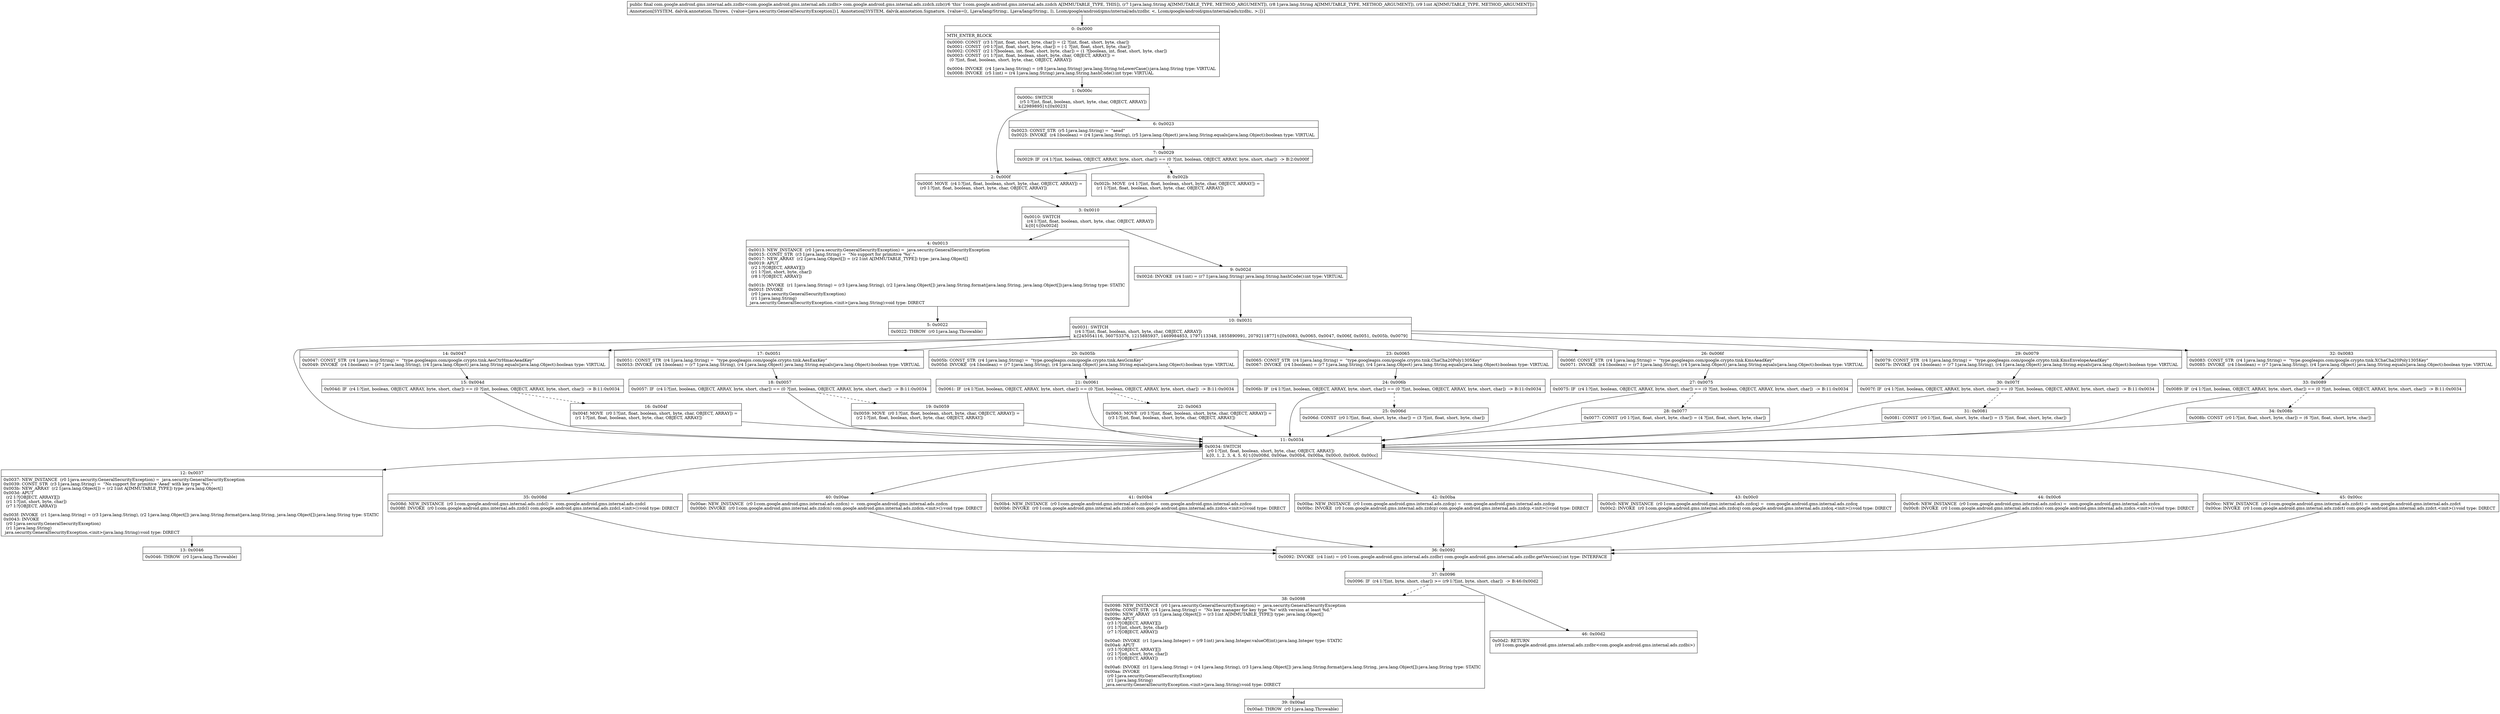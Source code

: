 digraph "CFG forcom.google.android.gms.internal.ads.zzdch.zzb(Ljava\/lang\/String;Ljava\/lang\/String;I)Lcom\/google\/android\/gms\/internal\/ads\/zzdbr;" {
Node_0 [shape=record,label="{0\:\ 0x0000|MTH_ENTER_BLOCK\l|0x0000: CONST  (r3 I:?[int, float, short, byte, char]) = (2 ?[int, float, short, byte, char]) \l0x0001: CONST  (r0 I:?[int, float, short, byte, char]) = (\-1 ?[int, float, short, byte, char]) \l0x0002: CONST  (r2 I:?[boolean, int, float, short, byte, char]) = (1 ?[boolean, int, float, short, byte, char]) \l0x0003: CONST  (r1 I:?[int, float, boolean, short, byte, char, OBJECT, ARRAY]) = \l  (0 ?[int, float, boolean, short, byte, char, OBJECT, ARRAY])\l \l0x0004: INVOKE  (r4 I:java.lang.String) = (r8 I:java.lang.String) java.lang.String.toLowerCase():java.lang.String type: VIRTUAL \l0x0008: INVOKE  (r5 I:int) = (r4 I:java.lang.String) java.lang.String.hashCode():int type: VIRTUAL \l}"];
Node_1 [shape=record,label="{1\:\ 0x000c|0x000c: SWITCH  \l  (r5 I:?[int, float, boolean, short, byte, char, OBJECT, ARRAY])\l k:[2989895] t:[0x0023] \l}"];
Node_2 [shape=record,label="{2\:\ 0x000f|0x000f: MOVE  (r4 I:?[int, float, boolean, short, byte, char, OBJECT, ARRAY]) = \l  (r0 I:?[int, float, boolean, short, byte, char, OBJECT, ARRAY])\l \l}"];
Node_3 [shape=record,label="{3\:\ 0x0010|0x0010: SWITCH  \l  (r4 I:?[int, float, boolean, short, byte, char, OBJECT, ARRAY])\l k:[0] t:[0x002d] \l}"];
Node_4 [shape=record,label="{4\:\ 0x0013|0x0013: NEW_INSTANCE  (r0 I:java.security.GeneralSecurityException) =  java.security.GeneralSecurityException \l0x0015: CONST_STR  (r3 I:java.lang.String) =  \"No support for primitive '%s'.\" \l0x0017: NEW_ARRAY  (r2 I:java.lang.Object[]) = (r2 I:int A[IMMUTABLE_TYPE]) type: java.lang.Object[] \l0x0019: APUT  \l  (r2 I:?[OBJECT, ARRAY][])\l  (r1 I:?[int, short, byte, char])\l  (r8 I:?[OBJECT, ARRAY])\l \l0x001b: INVOKE  (r1 I:java.lang.String) = (r3 I:java.lang.String), (r2 I:java.lang.Object[]) java.lang.String.format(java.lang.String, java.lang.Object[]):java.lang.String type: STATIC \l0x001f: INVOKE  \l  (r0 I:java.security.GeneralSecurityException)\l  (r1 I:java.lang.String)\l java.security.GeneralSecurityException.\<init\>(java.lang.String):void type: DIRECT \l}"];
Node_5 [shape=record,label="{5\:\ 0x0022|0x0022: THROW  (r0 I:java.lang.Throwable) \l}"];
Node_6 [shape=record,label="{6\:\ 0x0023|0x0023: CONST_STR  (r5 I:java.lang.String) =  \"aead\" \l0x0025: INVOKE  (r4 I:boolean) = (r4 I:java.lang.String), (r5 I:java.lang.Object) java.lang.String.equals(java.lang.Object):boolean type: VIRTUAL \l}"];
Node_7 [shape=record,label="{7\:\ 0x0029|0x0029: IF  (r4 I:?[int, boolean, OBJECT, ARRAY, byte, short, char]) == (0 ?[int, boolean, OBJECT, ARRAY, byte, short, char])  \-\> B:2:0x000f \l}"];
Node_8 [shape=record,label="{8\:\ 0x002b|0x002b: MOVE  (r4 I:?[int, float, boolean, short, byte, char, OBJECT, ARRAY]) = \l  (r1 I:?[int, float, boolean, short, byte, char, OBJECT, ARRAY])\l \l}"];
Node_9 [shape=record,label="{9\:\ 0x002d|0x002d: INVOKE  (r4 I:int) = (r7 I:java.lang.String) java.lang.String.hashCode():int type: VIRTUAL \l}"];
Node_10 [shape=record,label="{10\:\ 0x0031|0x0031: SWITCH  \l  (r4 I:?[int, float, boolean, short, byte, char, OBJECT, ARRAY])\l k:[245054116, 360753376, 1215885937, 1469984853, 1797113348, 1855890991, 2079211877] t:[0x0083, 0x0065, 0x0047, 0x006f, 0x0051, 0x005b, 0x0079] \l}"];
Node_11 [shape=record,label="{11\:\ 0x0034|0x0034: SWITCH  \l  (r0 I:?[int, float, boolean, short, byte, char, OBJECT, ARRAY])\l k:[0, 1, 2, 3, 4, 5, 6] t:[0x008d, 0x00ae, 0x00b4, 0x00ba, 0x00c0, 0x00c6, 0x00cc] \l}"];
Node_12 [shape=record,label="{12\:\ 0x0037|0x0037: NEW_INSTANCE  (r0 I:java.security.GeneralSecurityException) =  java.security.GeneralSecurityException \l0x0039: CONST_STR  (r3 I:java.lang.String) =  \"No support for primitive 'Aead' with key type '%s'.\" \l0x003b: NEW_ARRAY  (r2 I:java.lang.Object[]) = (r2 I:int A[IMMUTABLE_TYPE]) type: java.lang.Object[] \l0x003d: APUT  \l  (r2 I:?[OBJECT, ARRAY][])\l  (r1 I:?[int, short, byte, char])\l  (r7 I:?[OBJECT, ARRAY])\l \l0x003f: INVOKE  (r1 I:java.lang.String) = (r3 I:java.lang.String), (r2 I:java.lang.Object[]) java.lang.String.format(java.lang.String, java.lang.Object[]):java.lang.String type: STATIC \l0x0043: INVOKE  \l  (r0 I:java.security.GeneralSecurityException)\l  (r1 I:java.lang.String)\l java.security.GeneralSecurityException.\<init\>(java.lang.String):void type: DIRECT \l}"];
Node_13 [shape=record,label="{13\:\ 0x0046|0x0046: THROW  (r0 I:java.lang.Throwable) \l}"];
Node_14 [shape=record,label="{14\:\ 0x0047|0x0047: CONST_STR  (r4 I:java.lang.String) =  \"type.googleapis.com\/google.crypto.tink.AesCtrHmacAeadKey\" \l0x0049: INVOKE  (r4 I:boolean) = (r7 I:java.lang.String), (r4 I:java.lang.Object) java.lang.String.equals(java.lang.Object):boolean type: VIRTUAL \l}"];
Node_15 [shape=record,label="{15\:\ 0x004d|0x004d: IF  (r4 I:?[int, boolean, OBJECT, ARRAY, byte, short, char]) == (0 ?[int, boolean, OBJECT, ARRAY, byte, short, char])  \-\> B:11:0x0034 \l}"];
Node_16 [shape=record,label="{16\:\ 0x004f|0x004f: MOVE  (r0 I:?[int, float, boolean, short, byte, char, OBJECT, ARRAY]) = \l  (r1 I:?[int, float, boolean, short, byte, char, OBJECT, ARRAY])\l \l}"];
Node_17 [shape=record,label="{17\:\ 0x0051|0x0051: CONST_STR  (r4 I:java.lang.String) =  \"type.googleapis.com\/google.crypto.tink.AesEaxKey\" \l0x0053: INVOKE  (r4 I:boolean) = (r7 I:java.lang.String), (r4 I:java.lang.Object) java.lang.String.equals(java.lang.Object):boolean type: VIRTUAL \l}"];
Node_18 [shape=record,label="{18\:\ 0x0057|0x0057: IF  (r4 I:?[int, boolean, OBJECT, ARRAY, byte, short, char]) == (0 ?[int, boolean, OBJECT, ARRAY, byte, short, char])  \-\> B:11:0x0034 \l}"];
Node_19 [shape=record,label="{19\:\ 0x0059|0x0059: MOVE  (r0 I:?[int, float, boolean, short, byte, char, OBJECT, ARRAY]) = \l  (r2 I:?[int, float, boolean, short, byte, char, OBJECT, ARRAY])\l \l}"];
Node_20 [shape=record,label="{20\:\ 0x005b|0x005b: CONST_STR  (r4 I:java.lang.String) =  \"type.googleapis.com\/google.crypto.tink.AesGcmKey\" \l0x005d: INVOKE  (r4 I:boolean) = (r7 I:java.lang.String), (r4 I:java.lang.Object) java.lang.String.equals(java.lang.Object):boolean type: VIRTUAL \l}"];
Node_21 [shape=record,label="{21\:\ 0x0061|0x0061: IF  (r4 I:?[int, boolean, OBJECT, ARRAY, byte, short, char]) == (0 ?[int, boolean, OBJECT, ARRAY, byte, short, char])  \-\> B:11:0x0034 \l}"];
Node_22 [shape=record,label="{22\:\ 0x0063|0x0063: MOVE  (r0 I:?[int, float, boolean, short, byte, char, OBJECT, ARRAY]) = \l  (r3 I:?[int, float, boolean, short, byte, char, OBJECT, ARRAY])\l \l}"];
Node_23 [shape=record,label="{23\:\ 0x0065|0x0065: CONST_STR  (r4 I:java.lang.String) =  \"type.googleapis.com\/google.crypto.tink.ChaCha20Poly1305Key\" \l0x0067: INVOKE  (r4 I:boolean) = (r7 I:java.lang.String), (r4 I:java.lang.Object) java.lang.String.equals(java.lang.Object):boolean type: VIRTUAL \l}"];
Node_24 [shape=record,label="{24\:\ 0x006b|0x006b: IF  (r4 I:?[int, boolean, OBJECT, ARRAY, byte, short, char]) == (0 ?[int, boolean, OBJECT, ARRAY, byte, short, char])  \-\> B:11:0x0034 \l}"];
Node_25 [shape=record,label="{25\:\ 0x006d|0x006d: CONST  (r0 I:?[int, float, short, byte, char]) = (3 ?[int, float, short, byte, char]) \l}"];
Node_26 [shape=record,label="{26\:\ 0x006f|0x006f: CONST_STR  (r4 I:java.lang.String) =  \"type.googleapis.com\/google.crypto.tink.KmsAeadKey\" \l0x0071: INVOKE  (r4 I:boolean) = (r7 I:java.lang.String), (r4 I:java.lang.Object) java.lang.String.equals(java.lang.Object):boolean type: VIRTUAL \l}"];
Node_27 [shape=record,label="{27\:\ 0x0075|0x0075: IF  (r4 I:?[int, boolean, OBJECT, ARRAY, byte, short, char]) == (0 ?[int, boolean, OBJECT, ARRAY, byte, short, char])  \-\> B:11:0x0034 \l}"];
Node_28 [shape=record,label="{28\:\ 0x0077|0x0077: CONST  (r0 I:?[int, float, short, byte, char]) = (4 ?[int, float, short, byte, char]) \l}"];
Node_29 [shape=record,label="{29\:\ 0x0079|0x0079: CONST_STR  (r4 I:java.lang.String) =  \"type.googleapis.com\/google.crypto.tink.KmsEnvelopeAeadKey\" \l0x007b: INVOKE  (r4 I:boolean) = (r7 I:java.lang.String), (r4 I:java.lang.Object) java.lang.String.equals(java.lang.Object):boolean type: VIRTUAL \l}"];
Node_30 [shape=record,label="{30\:\ 0x007f|0x007f: IF  (r4 I:?[int, boolean, OBJECT, ARRAY, byte, short, char]) == (0 ?[int, boolean, OBJECT, ARRAY, byte, short, char])  \-\> B:11:0x0034 \l}"];
Node_31 [shape=record,label="{31\:\ 0x0081|0x0081: CONST  (r0 I:?[int, float, short, byte, char]) = (5 ?[int, float, short, byte, char]) \l}"];
Node_32 [shape=record,label="{32\:\ 0x0083|0x0083: CONST_STR  (r4 I:java.lang.String) =  \"type.googleapis.com\/google.crypto.tink.XChaCha20Poly1305Key\" \l0x0085: INVOKE  (r4 I:boolean) = (r7 I:java.lang.String), (r4 I:java.lang.Object) java.lang.String.equals(java.lang.Object):boolean type: VIRTUAL \l}"];
Node_33 [shape=record,label="{33\:\ 0x0089|0x0089: IF  (r4 I:?[int, boolean, OBJECT, ARRAY, byte, short, char]) == (0 ?[int, boolean, OBJECT, ARRAY, byte, short, char])  \-\> B:11:0x0034 \l}"];
Node_34 [shape=record,label="{34\:\ 0x008b|0x008b: CONST  (r0 I:?[int, float, short, byte, char]) = (6 ?[int, float, short, byte, char]) \l}"];
Node_35 [shape=record,label="{35\:\ 0x008d|0x008d: NEW_INSTANCE  (r0 I:com.google.android.gms.internal.ads.zzdcl) =  com.google.android.gms.internal.ads.zzdcl \l0x008f: INVOKE  (r0 I:com.google.android.gms.internal.ads.zzdcl) com.google.android.gms.internal.ads.zzdcl.\<init\>():void type: DIRECT \l}"];
Node_36 [shape=record,label="{36\:\ 0x0092|0x0092: INVOKE  (r4 I:int) = (r0 I:com.google.android.gms.internal.ads.zzdbr) com.google.android.gms.internal.ads.zzdbr.getVersion():int type: INTERFACE \l}"];
Node_37 [shape=record,label="{37\:\ 0x0096|0x0096: IF  (r4 I:?[int, byte, short, char]) \>= (r9 I:?[int, byte, short, char])  \-\> B:46:0x00d2 \l}"];
Node_38 [shape=record,label="{38\:\ 0x0098|0x0098: NEW_INSTANCE  (r0 I:java.security.GeneralSecurityException) =  java.security.GeneralSecurityException \l0x009a: CONST_STR  (r4 I:java.lang.String) =  \"No key manager for key type '%s' with version at least %d.\" \l0x009c: NEW_ARRAY  (r3 I:java.lang.Object[]) = (r3 I:int A[IMMUTABLE_TYPE]) type: java.lang.Object[] \l0x009e: APUT  \l  (r3 I:?[OBJECT, ARRAY][])\l  (r1 I:?[int, short, byte, char])\l  (r7 I:?[OBJECT, ARRAY])\l \l0x00a0: INVOKE  (r1 I:java.lang.Integer) = (r9 I:int) java.lang.Integer.valueOf(int):java.lang.Integer type: STATIC \l0x00a4: APUT  \l  (r3 I:?[OBJECT, ARRAY][])\l  (r2 I:?[int, short, byte, char])\l  (r1 I:?[OBJECT, ARRAY])\l \l0x00a6: INVOKE  (r1 I:java.lang.String) = (r4 I:java.lang.String), (r3 I:java.lang.Object[]) java.lang.String.format(java.lang.String, java.lang.Object[]):java.lang.String type: STATIC \l0x00aa: INVOKE  \l  (r0 I:java.security.GeneralSecurityException)\l  (r1 I:java.lang.String)\l java.security.GeneralSecurityException.\<init\>(java.lang.String):void type: DIRECT \l}"];
Node_39 [shape=record,label="{39\:\ 0x00ad|0x00ad: THROW  (r0 I:java.lang.Throwable) \l}"];
Node_40 [shape=record,label="{40\:\ 0x00ae|0x00ae: NEW_INSTANCE  (r0 I:com.google.android.gms.internal.ads.zzdcn) =  com.google.android.gms.internal.ads.zzdcn \l0x00b0: INVOKE  (r0 I:com.google.android.gms.internal.ads.zzdcn) com.google.android.gms.internal.ads.zzdcn.\<init\>():void type: DIRECT \l}"];
Node_41 [shape=record,label="{41\:\ 0x00b4|0x00b4: NEW_INSTANCE  (r0 I:com.google.android.gms.internal.ads.zzdco) =  com.google.android.gms.internal.ads.zzdco \l0x00b6: INVOKE  (r0 I:com.google.android.gms.internal.ads.zzdco) com.google.android.gms.internal.ads.zzdco.\<init\>():void type: DIRECT \l}"];
Node_42 [shape=record,label="{42\:\ 0x00ba|0x00ba: NEW_INSTANCE  (r0 I:com.google.android.gms.internal.ads.zzdcp) =  com.google.android.gms.internal.ads.zzdcp \l0x00bc: INVOKE  (r0 I:com.google.android.gms.internal.ads.zzdcp) com.google.android.gms.internal.ads.zzdcp.\<init\>():void type: DIRECT \l}"];
Node_43 [shape=record,label="{43\:\ 0x00c0|0x00c0: NEW_INSTANCE  (r0 I:com.google.android.gms.internal.ads.zzdcq) =  com.google.android.gms.internal.ads.zzdcq \l0x00c2: INVOKE  (r0 I:com.google.android.gms.internal.ads.zzdcq) com.google.android.gms.internal.ads.zzdcq.\<init\>():void type: DIRECT \l}"];
Node_44 [shape=record,label="{44\:\ 0x00c6|0x00c6: NEW_INSTANCE  (r0 I:com.google.android.gms.internal.ads.zzdcs) =  com.google.android.gms.internal.ads.zzdcs \l0x00c8: INVOKE  (r0 I:com.google.android.gms.internal.ads.zzdcs) com.google.android.gms.internal.ads.zzdcs.\<init\>():void type: DIRECT \l}"];
Node_45 [shape=record,label="{45\:\ 0x00cc|0x00cc: NEW_INSTANCE  (r0 I:com.google.android.gms.internal.ads.zzdct) =  com.google.android.gms.internal.ads.zzdct \l0x00ce: INVOKE  (r0 I:com.google.android.gms.internal.ads.zzdct) com.google.android.gms.internal.ads.zzdct.\<init\>():void type: DIRECT \l}"];
Node_46 [shape=record,label="{46\:\ 0x00d2|0x00d2: RETURN  \l  (r0 I:com.google.android.gms.internal.ads.zzdbr\<com.google.android.gms.internal.ads.zzdbi\>)\l \l}"];
MethodNode[shape=record,label="{public final com.google.android.gms.internal.ads.zzdbr\<com.google.android.gms.internal.ads.zzdbi\> com.google.android.gms.internal.ads.zzdch.zzb((r6 'this' I:com.google.android.gms.internal.ads.zzdch A[IMMUTABLE_TYPE, THIS]), (r7 I:java.lang.String A[IMMUTABLE_TYPE, METHOD_ARGUMENT]), (r8 I:java.lang.String A[IMMUTABLE_TYPE, METHOD_ARGUMENT]), (r9 I:int A[IMMUTABLE_TYPE, METHOD_ARGUMENT]))  | Annotation[SYSTEM, dalvik.annotation.Throws, \{value=[java.security.GeneralSecurityException]\}], Annotation[SYSTEM, dalvik.annotation.Signature, \{value=[(, Ljava\/lang\/String;, Ljava\/lang\/String;, I), Lcom\/google\/android\/gms\/internal\/ads\/zzdbr, \<, Lcom\/google\/android\/gms\/internal\/ads\/zzdbi;, \>;]\}]\l}"];
MethodNode -> Node_0;
Node_0 -> Node_1;
Node_1 -> Node_2;
Node_1 -> Node_6;
Node_2 -> Node_3;
Node_3 -> Node_4;
Node_3 -> Node_9;
Node_4 -> Node_5;
Node_6 -> Node_7;
Node_7 -> Node_2;
Node_7 -> Node_8[style=dashed];
Node_8 -> Node_3;
Node_9 -> Node_10;
Node_10 -> Node_11;
Node_10 -> Node_14;
Node_10 -> Node_17;
Node_10 -> Node_20;
Node_10 -> Node_23;
Node_10 -> Node_26;
Node_10 -> Node_29;
Node_10 -> Node_32;
Node_11 -> Node_12;
Node_11 -> Node_35;
Node_11 -> Node_40;
Node_11 -> Node_41;
Node_11 -> Node_42;
Node_11 -> Node_43;
Node_11 -> Node_44;
Node_11 -> Node_45;
Node_12 -> Node_13;
Node_14 -> Node_15;
Node_15 -> Node_11;
Node_15 -> Node_16[style=dashed];
Node_16 -> Node_11;
Node_17 -> Node_18;
Node_18 -> Node_11;
Node_18 -> Node_19[style=dashed];
Node_19 -> Node_11;
Node_20 -> Node_21;
Node_21 -> Node_11;
Node_21 -> Node_22[style=dashed];
Node_22 -> Node_11;
Node_23 -> Node_24;
Node_24 -> Node_11;
Node_24 -> Node_25[style=dashed];
Node_25 -> Node_11;
Node_26 -> Node_27;
Node_27 -> Node_11;
Node_27 -> Node_28[style=dashed];
Node_28 -> Node_11;
Node_29 -> Node_30;
Node_30 -> Node_11;
Node_30 -> Node_31[style=dashed];
Node_31 -> Node_11;
Node_32 -> Node_33;
Node_33 -> Node_11;
Node_33 -> Node_34[style=dashed];
Node_34 -> Node_11;
Node_35 -> Node_36;
Node_36 -> Node_37;
Node_37 -> Node_38[style=dashed];
Node_37 -> Node_46;
Node_38 -> Node_39;
Node_40 -> Node_36;
Node_41 -> Node_36;
Node_42 -> Node_36;
Node_43 -> Node_36;
Node_44 -> Node_36;
Node_45 -> Node_36;
}


